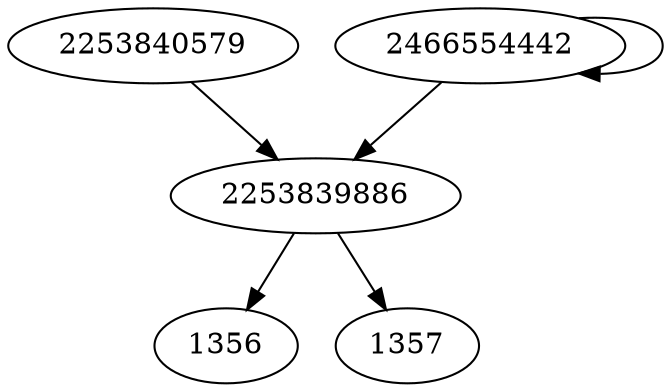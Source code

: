 digraph  {
2253840579;
2466554442;
1356;
1357;
2253839886;
2253840579 -> 2253839886;
2466554442 -> 2466554442;
2466554442 -> 2253839886;
2253839886 -> 1356;
2253839886 -> 1357;
}
